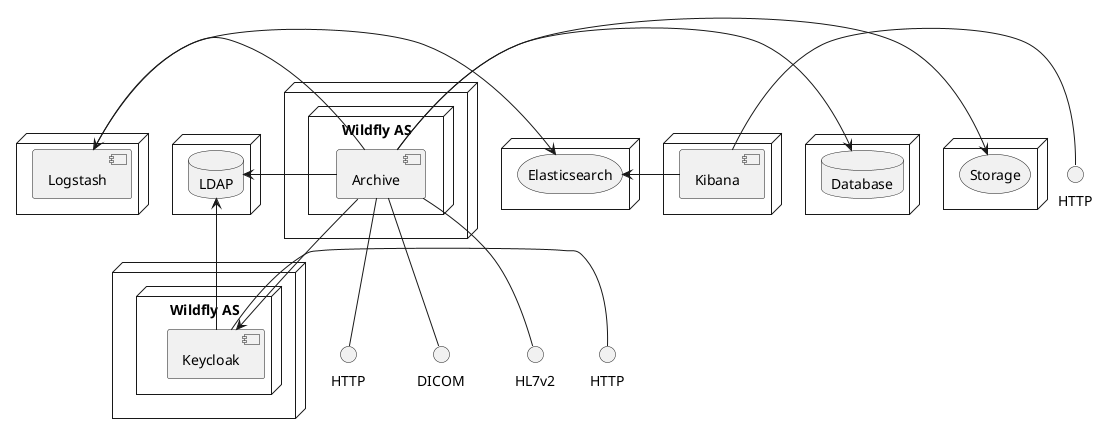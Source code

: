 @startuml
skinparam componentStyle uml2
node {
database LDAP as ldap
}
node {
node "Wildfly AS" as wf1 {
[Keycloak] as kc
}
}
node {
node "Wildfly AS" {
[Archive] as arc
}
}
node {
database "Database" as db
}
node {
storage Storage
}
node {
[Logstash] <- arc
}
node {
storage Elasticsearch
}
node {
Elasticsearch <- [Kibana]
}
() HTTP as http1
() HTTP as http2
() HTTP as http3
arc --> kc
ldap <-- kc
ldap <- arc
db <- arc
Storage <- arc
Logstash -> Elasticsearch
kc - http1
arc -- DICOM
arc -- HL7v2
arc -- http2
Kibana - http3
@enduml